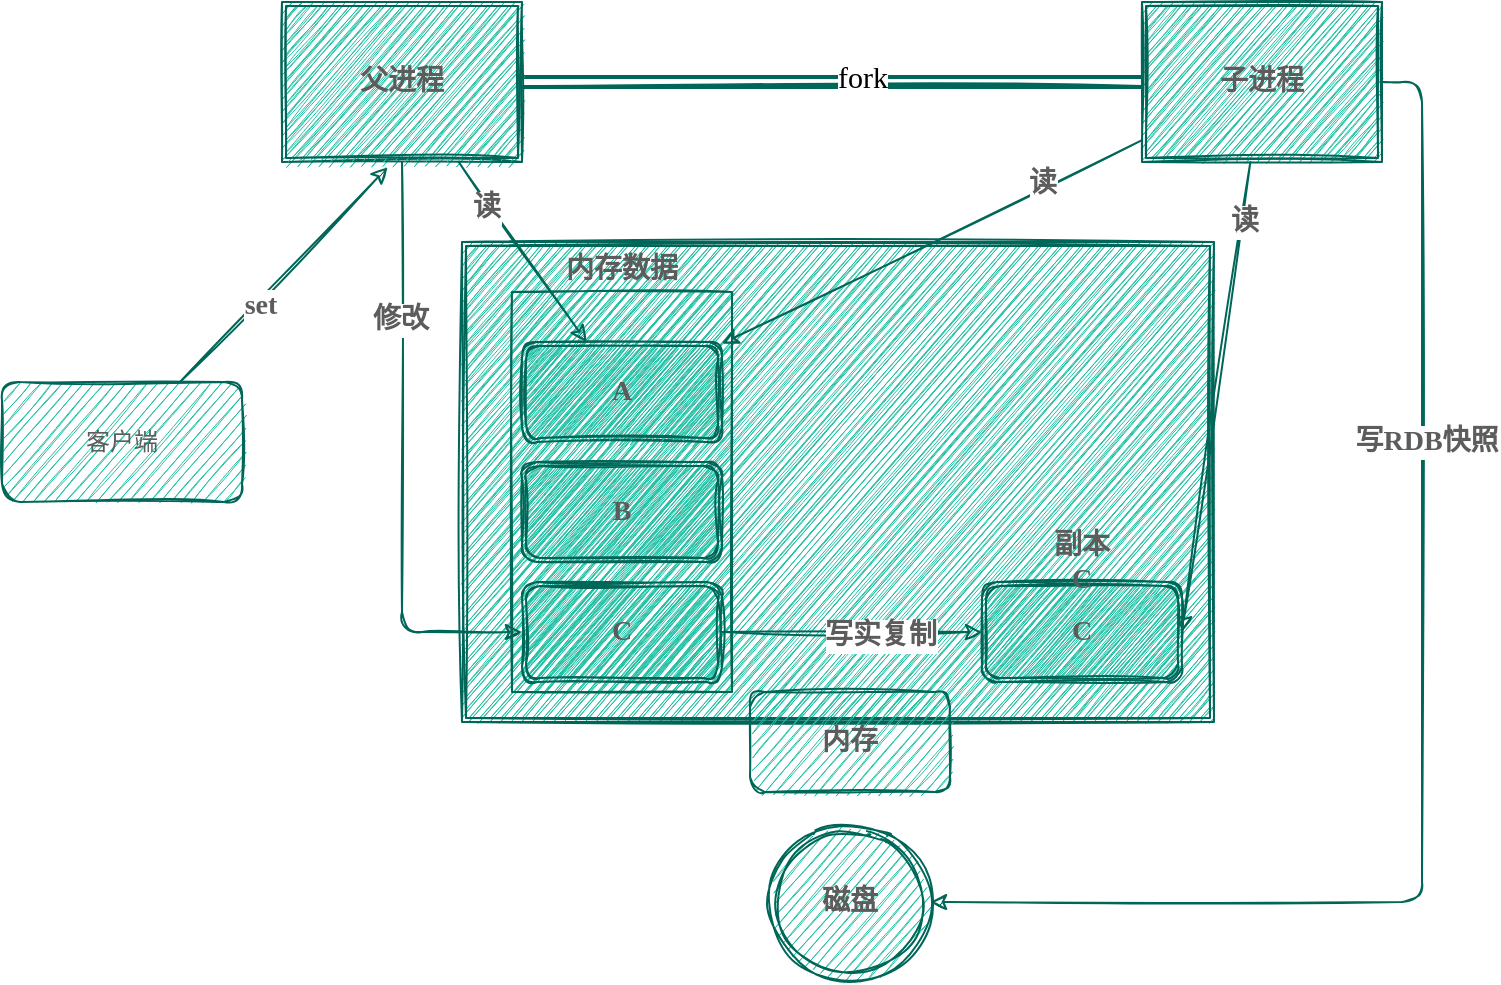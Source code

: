 <mxfile version="13.11.0" type="github">
  <diagram id="enQgF6B9f0KsXrYLEv7f" name="第 1 页">
    <mxGraphModel dx="1230" dy="836" grid="1" gridSize="10" guides="1" tooltips="1" connect="1" arrows="1" fold="1" page="1" pageScale="1" pageWidth="827" pageHeight="1169" math="0" shadow="0">
      <root>
        <mxCell id="0" />
        <mxCell id="1" parent="0" />
        <mxCell id="zdmaSNxNwozCKZnSaW3D-8" style="edgeStyle=orthogonalEdgeStyle;rounded=1;sketch=1;orthogonalLoop=1;jettySize=auto;html=1;entryX=0;entryY=0.5;entryDx=0;entryDy=0;shape=link;fontFamily=Comic Sans MS;strokeColor=#006658;fontColor=#5C5C5C;fontStyle=1;fontSize=14;strokeWidth=2;" parent="1" source="zdmaSNxNwozCKZnSaW3D-6" target="zdmaSNxNwozCKZnSaW3D-7" edge="1">
          <mxGeometry relative="1" as="geometry" />
        </mxCell>
        <mxCell id="QPlLii7uDaqzc2OivBXD-1" value="fork" style="edgeLabel;html=1;align=center;verticalAlign=middle;resizable=0;points=[];fontFamily=Comic Sans MS;fontSize=15;" vertex="1" connectable="0" parent="zdmaSNxNwozCKZnSaW3D-8">
          <mxGeometry x="0.096" y="3" relative="1" as="geometry">
            <mxPoint as="offset" />
          </mxGeometry>
        </mxCell>
        <mxCell id="zdmaSNxNwozCKZnSaW3D-6" value="父进程" style="shape=ext;double=1;whiteSpace=wrap;html=1;sketch=1;fontFamily=Comic Sans MS;fillColor=#21C0A5;strokeColor=#006658;fontColor=#5C5C5C;fontStyle=1;fontSize=14;" parent="1" vertex="1">
          <mxGeometry x="170" y="130" width="120" height="80" as="geometry" />
        </mxCell>
        <mxCell id="zdmaSNxNwozCKZnSaW3D-37" style="edgeStyle=orthogonalEdgeStyle;rounded=1;sketch=1;orthogonalLoop=1;jettySize=auto;html=1;entryX=1;entryY=0.5;entryDx=0;entryDy=0;fontFamily=Comic Sans MS;strokeColor=#006658;fontColor=#5C5C5C;fontStyle=1;fontSize=14;" parent="1" source="zdmaSNxNwozCKZnSaW3D-7" target="zdmaSNxNwozCKZnSaW3D-35" edge="1">
          <mxGeometry relative="1" as="geometry">
            <mxPoint x="750" y="360" as="targetPoint" />
            <Array as="points">
              <mxPoint x="740" y="170" />
              <mxPoint x="740" y="580" />
            </Array>
          </mxGeometry>
        </mxCell>
        <mxCell id="zdmaSNxNwozCKZnSaW3D-38" value="写RDB快照" style="edgeLabel;html=1;align=center;verticalAlign=middle;resizable=0;points=[];fontFamily=Comic Sans MS;fontColor=#5C5C5C;fontStyle=1;fontSize=14;" parent="zdmaSNxNwozCKZnSaW3D-37" vertex="1" connectable="0">
          <mxGeometry x="-0.668" y="2" relative="1" as="geometry">
            <mxPoint y="88" as="offset" />
          </mxGeometry>
        </mxCell>
        <mxCell id="zdmaSNxNwozCKZnSaW3D-7" value="子进程" style="shape=ext;double=1;whiteSpace=wrap;html=1;sketch=1;fontFamily=Comic Sans MS;fillColor=#21C0A5;strokeColor=#006658;fontColor=#5C5C5C;fontStyle=1;fontSize=14;" parent="1" vertex="1">
          <mxGeometry x="600" y="130" width="120" height="80" as="geometry" />
        </mxCell>
        <mxCell id="zdmaSNxNwozCKZnSaW3D-10" value="" style="shape=ext;double=1;rounded=0;whiteSpace=wrap;html=1;sketch=1;fontFamily=Comic Sans MS;fillColor=#21C0A5;strokeColor=#006658;fontColor=#5C5C5C;fontStyle=1;fontSize=14;" parent="1" vertex="1">
          <mxGeometry x="260" y="250" width="376" height="240" as="geometry" />
        </mxCell>
        <mxCell id="zdmaSNxNwozCKZnSaW3D-11" value="内存" style="rounded=1;whiteSpace=wrap;html=1;sketch=1;fontFamily=Comic Sans MS;fillColor=#21C0A5;strokeColor=#006658;fontColor=#5C5C5C;fontStyle=1;fontSize=14;" parent="1" vertex="1">
          <mxGeometry x="404" y="475" width="100" height="50" as="geometry" />
        </mxCell>
        <mxCell id="zdmaSNxNwozCKZnSaW3D-16" value="内存数据" style="rounded=0;whiteSpace=wrap;html=1;sketch=1;align=center;labelPosition=center;verticalLabelPosition=top;verticalAlign=bottom;fontFamily=Comic Sans MS;fillColor=#21C0A5;strokeColor=#006658;fontColor=#5C5C5C;fontStyle=1;fontSize=14;" parent="1" vertex="1">
          <mxGeometry x="285" y="275" width="110" height="200" as="geometry" />
        </mxCell>
        <mxCell id="zdmaSNxNwozCKZnSaW3D-13" value="A" style="shape=ext;double=1;rounded=1;whiteSpace=wrap;html=1;sketch=1;fontFamily=Comic Sans MS;fillColor=#21C0A5;strokeColor=#006658;fontColor=#5C5C5C;fontStyle=1;fontSize=14;" parent="1" vertex="1">
          <mxGeometry x="290" y="300" width="100" height="50" as="geometry" />
        </mxCell>
        <mxCell id="zdmaSNxNwozCKZnSaW3D-14" value="B" style="shape=ext;double=1;rounded=1;whiteSpace=wrap;html=1;sketch=1;fontFamily=Comic Sans MS;fillColor=#21C0A5;strokeColor=#006658;fontColor=#5C5C5C;fontStyle=1;fontSize=14;" parent="1" vertex="1">
          <mxGeometry x="290" y="360" width="100" height="50" as="geometry" />
        </mxCell>
        <mxCell id="zdmaSNxNwozCKZnSaW3D-29" style="edgeStyle=orthogonalEdgeStyle;rounded=1;sketch=1;orthogonalLoop=1;jettySize=auto;html=1;entryX=0;entryY=0.5;entryDx=0;entryDy=0;fontFamily=Comic Sans MS;strokeColor=#006658;fontColor=#5C5C5C;fontStyle=1;fontSize=14;" parent="1" source="zdmaSNxNwozCKZnSaW3D-15" target="zdmaSNxNwozCKZnSaW3D-28" edge="1">
          <mxGeometry relative="1" as="geometry" />
        </mxCell>
        <mxCell id="zdmaSNxNwozCKZnSaW3D-30" value="写实复制" style="edgeLabel;html=1;align=center;verticalAlign=middle;resizable=0;points=[];fontFamily=Comic Sans MS;fontColor=#5C5C5C;fontStyle=1;fontSize=14;" parent="zdmaSNxNwozCKZnSaW3D-29" vertex="1" connectable="0">
          <mxGeometry x="0.212" y="-2" relative="1" as="geometry">
            <mxPoint as="offset" />
          </mxGeometry>
        </mxCell>
        <mxCell id="zdmaSNxNwozCKZnSaW3D-15" value="C" style="shape=ext;double=1;rounded=1;whiteSpace=wrap;html=1;sketch=1;fontFamily=Comic Sans MS;fillColor=#21C0A5;strokeColor=#006658;fontColor=#5C5C5C;fontStyle=1;fontSize=14;" parent="1" vertex="1">
          <mxGeometry x="290" y="420" width="100" height="50" as="geometry" />
        </mxCell>
        <mxCell id="zdmaSNxNwozCKZnSaW3D-17" style="rounded=1;sketch=1;orthogonalLoop=1;jettySize=auto;html=1;fontFamily=Comic Sans MS;strokeColor=#006658;fontColor=#5C5C5C;fontStyle=1;fontSize=14;" parent="1" source="zdmaSNxNwozCKZnSaW3D-6" target="zdmaSNxNwozCKZnSaW3D-13" edge="1">
          <mxGeometry relative="1" as="geometry" />
        </mxCell>
        <mxCell id="zdmaSNxNwozCKZnSaW3D-18" value="读" style="edgeLabel;html=1;align=center;verticalAlign=middle;resizable=0;points=[];fontFamily=Comic Sans MS;fontColor=#5C5C5C;fontStyle=1;fontSize=14;" parent="zdmaSNxNwozCKZnSaW3D-17" vertex="1" connectable="0">
          <mxGeometry x="-0.531" y="-2" relative="1" as="geometry">
            <mxPoint as="offset" />
          </mxGeometry>
        </mxCell>
        <mxCell id="zdmaSNxNwozCKZnSaW3D-19" style="edgeStyle=none;rounded=1;sketch=1;orthogonalLoop=1;jettySize=auto;html=1;fontFamily=Comic Sans MS;strokeColor=#006658;fontColor=#5C5C5C;fontStyle=1;fontSize=14;" parent="1" source="zdmaSNxNwozCKZnSaW3D-7" target="zdmaSNxNwozCKZnSaW3D-13" edge="1">
          <mxGeometry relative="1" as="geometry" />
        </mxCell>
        <mxCell id="zdmaSNxNwozCKZnSaW3D-20" value="读" style="edgeLabel;html=1;align=center;verticalAlign=middle;resizable=0;points=[];fontFamily=Comic Sans MS;fontColor=#5C5C5C;fontStyle=1;fontSize=14;" parent="zdmaSNxNwozCKZnSaW3D-19" vertex="1" connectable="0">
          <mxGeometry x="-0.541" y="-2" relative="1" as="geometry">
            <mxPoint x="-1" as="offset" />
          </mxGeometry>
        </mxCell>
        <mxCell id="zdmaSNxNwozCKZnSaW3D-22" style="edgeStyle=none;rounded=1;sketch=1;orthogonalLoop=1;jettySize=auto;html=1;entryX=0.44;entryY=1.033;entryDx=0;entryDy=0;entryPerimeter=0;fontFamily=Comic Sans MS;strokeColor=#006658;fontColor=#5C5C5C;fontStyle=1;fontSize=14;" parent="1" source="zdmaSNxNwozCKZnSaW3D-21" target="zdmaSNxNwozCKZnSaW3D-6" edge="1">
          <mxGeometry relative="1" as="geometry" />
        </mxCell>
        <mxCell id="zdmaSNxNwozCKZnSaW3D-24" value="set" style="edgeLabel;html=1;align=center;verticalAlign=middle;resizable=0;points=[];fontFamily=Comic Sans MS;fontColor=#5C5C5C;fontStyle=1;fontSize=14;" parent="zdmaSNxNwozCKZnSaW3D-22" vertex="1" connectable="0">
          <mxGeometry x="-0.266" y="-2" relative="1" as="geometry">
            <mxPoint as="offset" />
          </mxGeometry>
        </mxCell>
        <mxCell id="zdmaSNxNwozCKZnSaW3D-21" value="客户端" style="rounded=1;whiteSpace=wrap;html=1;sketch=1;fontFamily=Comic Sans MS;fillColor=#21C0A5;strokeColor=#006658;fontColor=#5C5C5C;" parent="1" vertex="1">
          <mxGeometry x="30" y="320" width="120" height="60" as="geometry" />
        </mxCell>
        <mxCell id="zdmaSNxNwozCKZnSaW3D-25" style="edgeStyle=orthogonalEdgeStyle;rounded=1;sketch=1;orthogonalLoop=1;jettySize=auto;html=1;entryX=0;entryY=0.5;entryDx=0;entryDy=0;fontFamily=Comic Sans MS;strokeColor=#006658;fontColor=#5C5C5C;fontStyle=1;fontSize=14;" parent="1" source="zdmaSNxNwozCKZnSaW3D-6" target="zdmaSNxNwozCKZnSaW3D-15" edge="1">
          <mxGeometry relative="1" as="geometry" />
        </mxCell>
        <mxCell id="zdmaSNxNwozCKZnSaW3D-26" value="修改" style="edgeLabel;html=1;align=center;verticalAlign=middle;resizable=0;points=[];fontFamily=Comic Sans MS;fontColor=#5C5C5C;fontStyle=1;fontSize=14;" parent="zdmaSNxNwozCKZnSaW3D-25" vertex="1" connectable="0">
          <mxGeometry x="-0.463" y="-1" relative="1" as="geometry">
            <mxPoint as="offset" />
          </mxGeometry>
        </mxCell>
        <mxCell id="zdmaSNxNwozCKZnSaW3D-28" value="C" style="shape=ext;double=1;rounded=1;whiteSpace=wrap;html=1;sketch=1;fontFamily=Comic Sans MS;fillColor=#21C0A5;strokeColor=#006658;fontColor=#5C5C5C;fontStyle=1;fontSize=14;" parent="1" vertex="1">
          <mxGeometry x="520" y="420" width="100" height="50" as="geometry" />
        </mxCell>
        <mxCell id="zdmaSNxNwozCKZnSaW3D-32" value="副本C" style="text;html=1;strokeColor=none;fillColor=none;align=center;verticalAlign=middle;whiteSpace=wrap;rounded=0;sketch=1;fontFamily=Comic Sans MS;fontColor=#5C5C5C;fontStyle=1;fontSize=14;" parent="1" vertex="1">
          <mxGeometry x="550" y="400" width="40" height="20" as="geometry" />
        </mxCell>
        <mxCell id="zdmaSNxNwozCKZnSaW3D-33" style="rounded=1;sketch=1;orthogonalLoop=1;jettySize=auto;html=1;entryX=1;entryY=0.5;entryDx=0;entryDy=0;fontFamily=Comic Sans MS;strokeColor=#006658;fontColor=#5C5C5C;fontStyle=1;fontSize=14;" parent="1" source="zdmaSNxNwozCKZnSaW3D-7" target="zdmaSNxNwozCKZnSaW3D-28" edge="1">
          <mxGeometry relative="1" as="geometry" />
        </mxCell>
        <mxCell id="zdmaSNxNwozCKZnSaW3D-34" value="读" style="edgeLabel;html=1;align=center;verticalAlign=middle;resizable=0;points=[];fontFamily=Comic Sans MS;fontColor=#5C5C5C;fontStyle=1;fontSize=14;" parent="zdmaSNxNwozCKZnSaW3D-33" vertex="1" connectable="0">
          <mxGeometry x="-0.752" y="1" relative="1" as="geometry">
            <mxPoint as="offset" />
          </mxGeometry>
        </mxCell>
        <mxCell id="zdmaSNxNwozCKZnSaW3D-35" value="磁盘" style="ellipse;shape=doubleEllipse;whiteSpace=wrap;html=1;aspect=fixed;sketch=1;fontFamily=Comic Sans MS;fillColor=#21C0A5;strokeColor=#006658;fontColor=#5C5C5C;fontStyle=1;fontSize=14;" parent="1" vertex="1">
          <mxGeometry x="414" y="540" width="80" height="80" as="geometry" />
        </mxCell>
      </root>
    </mxGraphModel>
  </diagram>
</mxfile>
